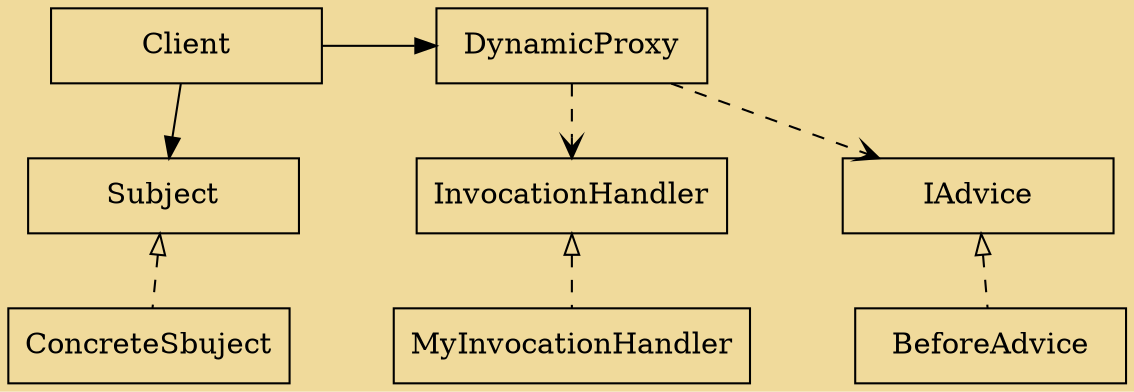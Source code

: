 digraph proxy{
  bgcolor = "#f0da9b"
  node[shape = box,width=1.8,HETIGHT=1]
  //ranksep=0.5
  nodesep=0.7

  DynamicProxy ->{IAdvice,InvocationHandler}[style=dashed,arrowhead=open]
  Client ->Subject
  Client -> DynamicProxy
  {rank=same;DynamicProxy,Client}
  IAdvice -> BeforeAdvice[dir="back",arrowtail="empty",style="dashed"]
  InvocationHandler -> MyInvocationHandler[dir="back",arrowtail="empty",style="dashed"]
  Subject -> ConcreteSbuject[dir="back",arrowtail="empty",style="dashed"]

}
